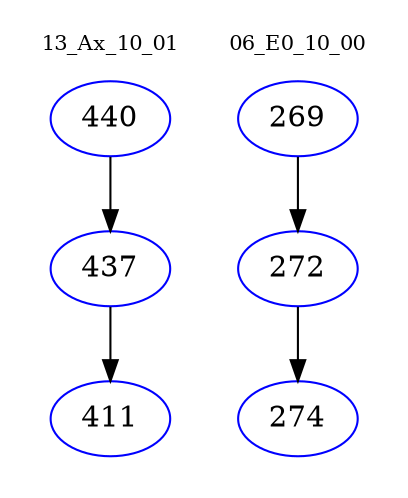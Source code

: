 digraph{
subgraph cluster_0 {
color = white
label = "13_Ax_10_01";
fontsize=10;
T0_440 [label="440", color="blue"]
T0_440 -> T0_437 [color="black"]
T0_437 [label="437", color="blue"]
T0_437 -> T0_411 [color="black"]
T0_411 [label="411", color="blue"]
}
subgraph cluster_1 {
color = white
label = "06_E0_10_00";
fontsize=10;
T1_269 [label="269", color="blue"]
T1_269 -> T1_272 [color="black"]
T1_272 [label="272", color="blue"]
T1_272 -> T1_274 [color="black"]
T1_274 [label="274", color="blue"]
}
}
